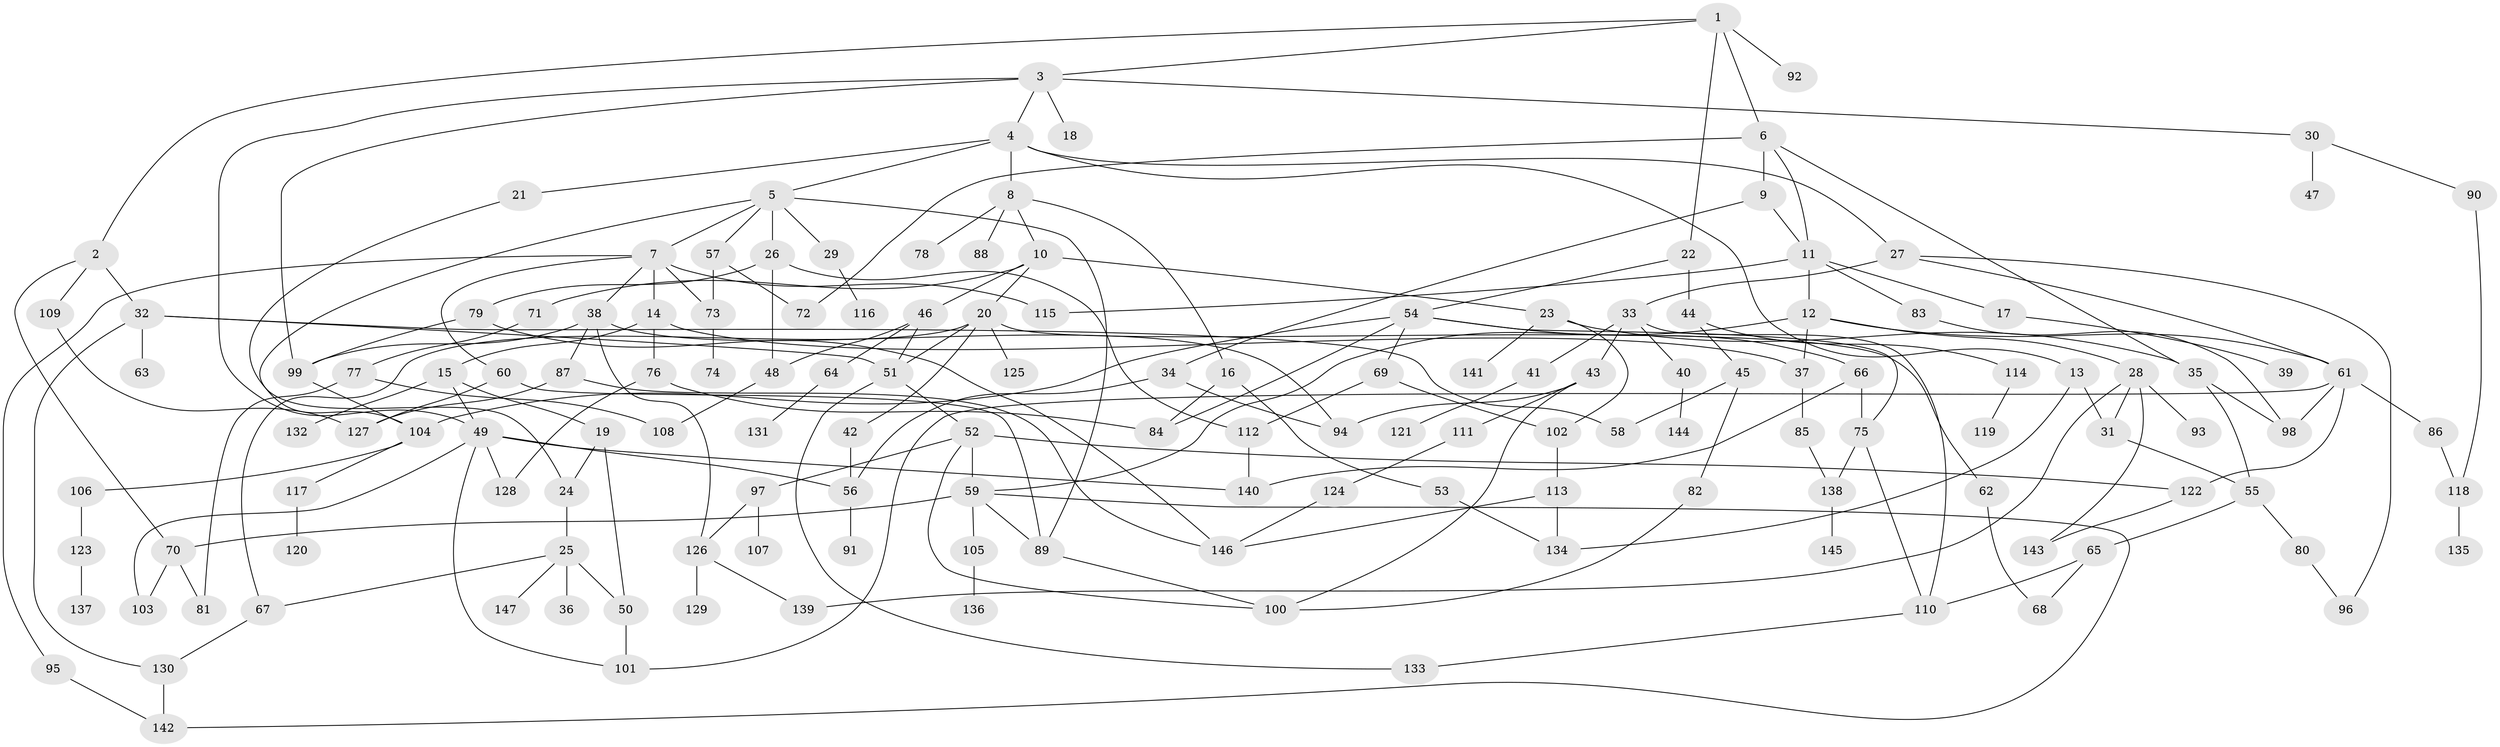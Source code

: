 // coarse degree distribution, {9: 0.029411764705882353, 4: 0.13725490196078433, 11: 0.00980392156862745, 5: 0.049019607843137254, 7: 0.0392156862745098, 6: 0.0784313725490196, 8: 0.0196078431372549, 2: 0.21568627450980393, 1: 0.23529411764705882, 3: 0.18627450980392157}
// Generated by graph-tools (version 1.1) at 2025/51/02/27/25 19:51:40]
// undirected, 147 vertices, 214 edges
graph export_dot {
graph [start="1"]
  node [color=gray90,style=filled];
  1;
  2;
  3;
  4;
  5;
  6;
  7;
  8;
  9;
  10;
  11;
  12;
  13;
  14;
  15;
  16;
  17;
  18;
  19;
  20;
  21;
  22;
  23;
  24;
  25;
  26;
  27;
  28;
  29;
  30;
  31;
  32;
  33;
  34;
  35;
  36;
  37;
  38;
  39;
  40;
  41;
  42;
  43;
  44;
  45;
  46;
  47;
  48;
  49;
  50;
  51;
  52;
  53;
  54;
  55;
  56;
  57;
  58;
  59;
  60;
  61;
  62;
  63;
  64;
  65;
  66;
  67;
  68;
  69;
  70;
  71;
  72;
  73;
  74;
  75;
  76;
  77;
  78;
  79;
  80;
  81;
  82;
  83;
  84;
  85;
  86;
  87;
  88;
  89;
  90;
  91;
  92;
  93;
  94;
  95;
  96;
  97;
  98;
  99;
  100;
  101;
  102;
  103;
  104;
  105;
  106;
  107;
  108;
  109;
  110;
  111;
  112;
  113;
  114;
  115;
  116;
  117;
  118;
  119;
  120;
  121;
  122;
  123;
  124;
  125;
  126;
  127;
  128;
  129;
  130;
  131;
  132;
  133;
  134;
  135;
  136;
  137;
  138;
  139;
  140;
  141;
  142;
  143;
  144;
  145;
  146;
  147;
  1 -- 2;
  1 -- 3;
  1 -- 6;
  1 -- 22;
  1 -- 92;
  2 -- 32;
  2 -- 70;
  2 -- 109;
  3 -- 4;
  3 -- 18;
  3 -- 30;
  3 -- 99;
  3 -- 49;
  4 -- 5;
  4 -- 8;
  4 -- 13;
  4 -- 21;
  4 -- 27;
  5 -- 7;
  5 -- 26;
  5 -- 29;
  5 -- 57;
  5 -- 104;
  5 -- 89;
  6 -- 9;
  6 -- 11;
  6 -- 35;
  6 -- 72;
  7 -- 14;
  7 -- 38;
  7 -- 60;
  7 -- 95;
  7 -- 73;
  7 -- 115;
  8 -- 10;
  8 -- 16;
  8 -- 78;
  8 -- 88;
  9 -- 34;
  9 -- 11;
  10 -- 20;
  10 -- 23;
  10 -- 46;
  10 -- 71;
  11 -- 12;
  11 -- 17;
  11 -- 83;
  11 -- 115;
  12 -- 28;
  12 -- 59;
  12 -- 61;
  12 -- 37;
  13 -- 31;
  13 -- 134;
  14 -- 15;
  14 -- 37;
  14 -- 76;
  15 -- 19;
  15 -- 49;
  15 -- 132;
  16 -- 53;
  16 -- 84;
  17 -- 39;
  19 -- 24;
  19 -- 50;
  20 -- 42;
  20 -- 62;
  20 -- 67;
  20 -- 125;
  20 -- 51;
  21 -- 24;
  22 -- 44;
  22 -- 54;
  23 -- 102;
  23 -- 141;
  23 -- 35;
  24 -- 25;
  25 -- 36;
  25 -- 50;
  25 -- 147;
  25 -- 67;
  26 -- 48;
  26 -- 79;
  26 -- 112;
  27 -- 33;
  27 -- 96;
  27 -- 61;
  28 -- 93;
  28 -- 139;
  28 -- 31;
  28 -- 143;
  29 -- 116;
  30 -- 47;
  30 -- 90;
  31 -- 55;
  32 -- 51;
  32 -- 58;
  32 -- 63;
  32 -- 130;
  33 -- 40;
  33 -- 41;
  33 -- 43;
  33 -- 110;
  34 -- 56;
  34 -- 94;
  35 -- 55;
  35 -- 98;
  37 -- 85;
  38 -- 87;
  38 -- 126;
  38 -- 99;
  38 -- 94;
  40 -- 144;
  41 -- 121;
  42 -- 56;
  43 -- 94;
  43 -- 111;
  43 -- 100;
  44 -- 45;
  44 -- 114;
  45 -- 82;
  45 -- 58;
  46 -- 64;
  46 -- 51;
  46 -- 48;
  48 -- 108;
  49 -- 103;
  49 -- 56;
  49 -- 140;
  49 -- 101;
  49 -- 128;
  50 -- 101;
  51 -- 52;
  51 -- 133;
  52 -- 97;
  52 -- 100;
  52 -- 59;
  52 -- 122;
  53 -- 134;
  54 -- 66;
  54 -- 69;
  54 -- 75;
  54 -- 104;
  54 -- 84;
  55 -- 65;
  55 -- 80;
  56 -- 91;
  57 -- 72;
  57 -- 73;
  59 -- 105;
  59 -- 70;
  59 -- 142;
  59 -- 89;
  60 -- 89;
  60 -- 127;
  61 -- 86;
  61 -- 122;
  61 -- 98;
  61 -- 101;
  62 -- 68;
  64 -- 131;
  65 -- 68;
  65 -- 110;
  66 -- 140;
  66 -- 75;
  67 -- 130;
  69 -- 112;
  69 -- 102;
  70 -- 81;
  70 -- 103;
  71 -- 77;
  73 -- 74;
  75 -- 138;
  75 -- 110;
  76 -- 84;
  76 -- 128;
  77 -- 108;
  77 -- 81;
  79 -- 146;
  79 -- 99;
  80 -- 96;
  82 -- 100;
  83 -- 98;
  85 -- 138;
  86 -- 118;
  87 -- 127;
  87 -- 146;
  89 -- 100;
  90 -- 118;
  95 -- 142;
  97 -- 107;
  97 -- 126;
  99 -- 104;
  102 -- 113;
  104 -- 106;
  104 -- 117;
  105 -- 136;
  106 -- 123;
  109 -- 127;
  110 -- 133;
  111 -- 124;
  112 -- 140;
  113 -- 134;
  113 -- 146;
  114 -- 119;
  117 -- 120;
  118 -- 135;
  122 -- 143;
  123 -- 137;
  124 -- 146;
  126 -- 129;
  126 -- 139;
  130 -- 142;
  138 -- 145;
}
